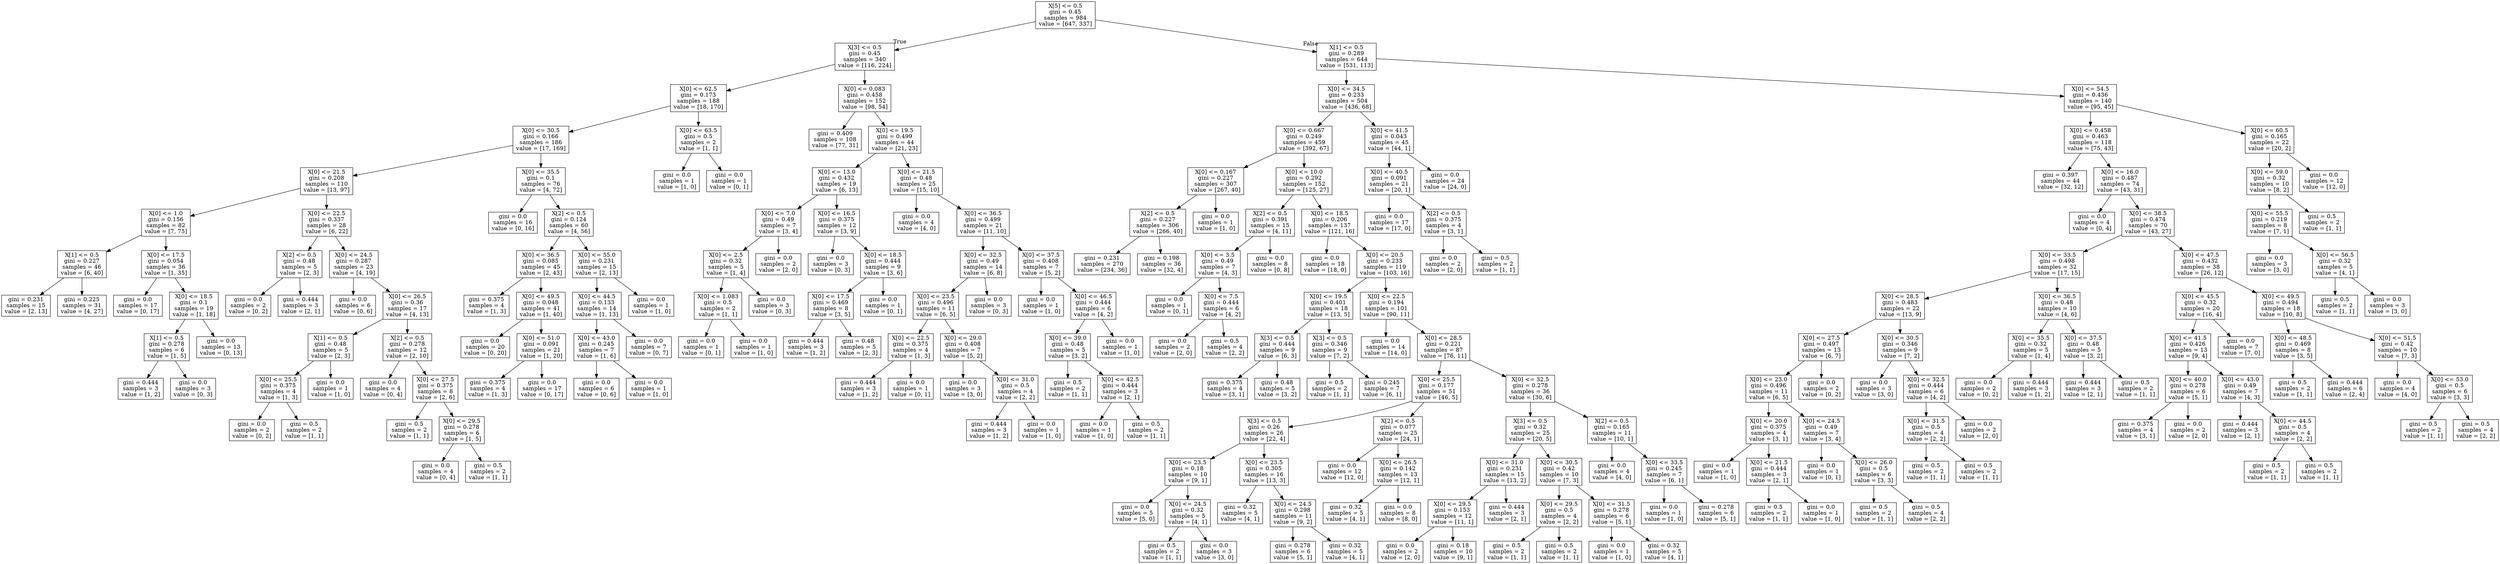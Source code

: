 digraph Tree {
node [shape=box] ;
0 [label="X[5] <= 0.5\ngini = 0.45\nsamples = 984\nvalue = [647, 337]"] ;
1 [label="X[3] <= 0.5\ngini = 0.45\nsamples = 340\nvalue = [116, 224]"] ;
0 -> 1 [labeldistance=2.5, labelangle=45, headlabel="True"] ;
2 [label="X[0] <= 62.5\ngini = 0.173\nsamples = 188\nvalue = [18, 170]"] ;
1 -> 2 ;
3 [label="X[0] <= 30.5\ngini = 0.166\nsamples = 186\nvalue = [17, 169]"] ;
2 -> 3 ;
4 [label="X[0] <= 21.5\ngini = 0.208\nsamples = 110\nvalue = [13, 97]"] ;
3 -> 4 ;
5 [label="X[0] <= 1.0\ngini = 0.156\nsamples = 82\nvalue = [7, 75]"] ;
4 -> 5 ;
6 [label="X[1] <= 0.5\ngini = 0.227\nsamples = 46\nvalue = [6, 40]"] ;
5 -> 6 ;
7 [label="gini = 0.231\nsamples = 15\nvalue = [2, 13]"] ;
6 -> 7 ;
8 [label="gini = 0.225\nsamples = 31\nvalue = [4, 27]"] ;
6 -> 8 ;
9 [label="X[0] <= 17.5\ngini = 0.054\nsamples = 36\nvalue = [1, 35]"] ;
5 -> 9 ;
10 [label="gini = 0.0\nsamples = 17\nvalue = [0, 17]"] ;
9 -> 10 ;
11 [label="X[0] <= 18.5\ngini = 0.1\nsamples = 19\nvalue = [1, 18]"] ;
9 -> 11 ;
12 [label="X[1] <= 0.5\ngini = 0.278\nsamples = 6\nvalue = [1, 5]"] ;
11 -> 12 ;
13 [label="gini = 0.444\nsamples = 3\nvalue = [1, 2]"] ;
12 -> 13 ;
14 [label="gini = 0.0\nsamples = 3\nvalue = [0, 3]"] ;
12 -> 14 ;
15 [label="gini = 0.0\nsamples = 13\nvalue = [0, 13]"] ;
11 -> 15 ;
16 [label="X[0] <= 22.5\ngini = 0.337\nsamples = 28\nvalue = [6, 22]"] ;
4 -> 16 ;
17 [label="X[2] <= 0.5\ngini = 0.48\nsamples = 5\nvalue = [2, 3]"] ;
16 -> 17 ;
18 [label="gini = 0.0\nsamples = 2\nvalue = [0, 2]"] ;
17 -> 18 ;
19 [label="gini = 0.444\nsamples = 3\nvalue = [2, 1]"] ;
17 -> 19 ;
20 [label="X[0] <= 24.5\ngini = 0.287\nsamples = 23\nvalue = [4, 19]"] ;
16 -> 20 ;
21 [label="gini = 0.0\nsamples = 6\nvalue = [0, 6]"] ;
20 -> 21 ;
22 [label="X[0] <= 26.5\ngini = 0.36\nsamples = 17\nvalue = [4, 13]"] ;
20 -> 22 ;
23 [label="X[1] <= 0.5\ngini = 0.48\nsamples = 5\nvalue = [2, 3]"] ;
22 -> 23 ;
24 [label="X[0] <= 25.5\ngini = 0.375\nsamples = 4\nvalue = [1, 3]"] ;
23 -> 24 ;
25 [label="gini = 0.0\nsamples = 2\nvalue = [0, 2]"] ;
24 -> 25 ;
26 [label="gini = 0.5\nsamples = 2\nvalue = [1, 1]"] ;
24 -> 26 ;
27 [label="gini = 0.0\nsamples = 1\nvalue = [1, 0]"] ;
23 -> 27 ;
28 [label="X[2] <= 0.5\ngini = 0.278\nsamples = 12\nvalue = [2, 10]"] ;
22 -> 28 ;
29 [label="gini = 0.0\nsamples = 4\nvalue = [0, 4]"] ;
28 -> 29 ;
30 [label="X[0] <= 27.5\ngini = 0.375\nsamples = 8\nvalue = [2, 6]"] ;
28 -> 30 ;
31 [label="gini = 0.5\nsamples = 2\nvalue = [1, 1]"] ;
30 -> 31 ;
32 [label="X[0] <= 29.5\ngini = 0.278\nsamples = 6\nvalue = [1, 5]"] ;
30 -> 32 ;
33 [label="gini = 0.0\nsamples = 4\nvalue = [0, 4]"] ;
32 -> 33 ;
34 [label="gini = 0.5\nsamples = 2\nvalue = [1, 1]"] ;
32 -> 34 ;
35 [label="X[0] <= 35.5\ngini = 0.1\nsamples = 76\nvalue = [4, 72]"] ;
3 -> 35 ;
36 [label="gini = 0.0\nsamples = 16\nvalue = [0, 16]"] ;
35 -> 36 ;
37 [label="X[2] <= 0.5\ngini = 0.124\nsamples = 60\nvalue = [4, 56]"] ;
35 -> 37 ;
38 [label="X[0] <= 36.5\ngini = 0.085\nsamples = 45\nvalue = [2, 43]"] ;
37 -> 38 ;
39 [label="gini = 0.375\nsamples = 4\nvalue = [1, 3]"] ;
38 -> 39 ;
40 [label="X[0] <= 49.5\ngini = 0.048\nsamples = 41\nvalue = [1, 40]"] ;
38 -> 40 ;
41 [label="gini = 0.0\nsamples = 20\nvalue = [0, 20]"] ;
40 -> 41 ;
42 [label="X[0] <= 51.0\ngini = 0.091\nsamples = 21\nvalue = [1, 20]"] ;
40 -> 42 ;
43 [label="gini = 0.375\nsamples = 4\nvalue = [1, 3]"] ;
42 -> 43 ;
44 [label="gini = 0.0\nsamples = 17\nvalue = [0, 17]"] ;
42 -> 44 ;
45 [label="X[0] <= 55.0\ngini = 0.231\nsamples = 15\nvalue = [2, 13]"] ;
37 -> 45 ;
46 [label="X[0] <= 44.5\ngini = 0.133\nsamples = 14\nvalue = [1, 13]"] ;
45 -> 46 ;
47 [label="X[0] <= 43.0\ngini = 0.245\nsamples = 7\nvalue = [1, 6]"] ;
46 -> 47 ;
48 [label="gini = 0.0\nsamples = 6\nvalue = [0, 6]"] ;
47 -> 48 ;
49 [label="gini = 0.0\nsamples = 1\nvalue = [1, 0]"] ;
47 -> 49 ;
50 [label="gini = 0.0\nsamples = 7\nvalue = [0, 7]"] ;
46 -> 50 ;
51 [label="gini = 0.0\nsamples = 1\nvalue = [1, 0]"] ;
45 -> 51 ;
52 [label="X[0] <= 63.5\ngini = 0.5\nsamples = 2\nvalue = [1, 1]"] ;
2 -> 52 ;
53 [label="gini = 0.0\nsamples = 1\nvalue = [1, 0]"] ;
52 -> 53 ;
54 [label="gini = 0.0\nsamples = 1\nvalue = [0, 1]"] ;
52 -> 54 ;
55 [label="X[0] <= 0.083\ngini = 0.458\nsamples = 152\nvalue = [98, 54]"] ;
1 -> 55 ;
56 [label="gini = 0.409\nsamples = 108\nvalue = [77, 31]"] ;
55 -> 56 ;
57 [label="X[0] <= 19.5\ngini = 0.499\nsamples = 44\nvalue = [21, 23]"] ;
55 -> 57 ;
58 [label="X[0] <= 13.0\ngini = 0.432\nsamples = 19\nvalue = [6, 13]"] ;
57 -> 58 ;
59 [label="X[0] <= 7.0\ngini = 0.49\nsamples = 7\nvalue = [3, 4]"] ;
58 -> 59 ;
60 [label="X[0] <= 2.5\ngini = 0.32\nsamples = 5\nvalue = [1, 4]"] ;
59 -> 60 ;
61 [label="X[0] <= 1.083\ngini = 0.5\nsamples = 2\nvalue = [1, 1]"] ;
60 -> 61 ;
62 [label="gini = 0.0\nsamples = 1\nvalue = [0, 1]"] ;
61 -> 62 ;
63 [label="gini = 0.0\nsamples = 1\nvalue = [1, 0]"] ;
61 -> 63 ;
64 [label="gini = 0.0\nsamples = 3\nvalue = [0, 3]"] ;
60 -> 64 ;
65 [label="gini = 0.0\nsamples = 2\nvalue = [2, 0]"] ;
59 -> 65 ;
66 [label="X[0] <= 16.5\ngini = 0.375\nsamples = 12\nvalue = [3, 9]"] ;
58 -> 66 ;
67 [label="gini = 0.0\nsamples = 3\nvalue = [0, 3]"] ;
66 -> 67 ;
68 [label="X[0] <= 18.5\ngini = 0.444\nsamples = 9\nvalue = [3, 6]"] ;
66 -> 68 ;
69 [label="X[0] <= 17.5\ngini = 0.469\nsamples = 8\nvalue = [3, 5]"] ;
68 -> 69 ;
70 [label="gini = 0.444\nsamples = 3\nvalue = [1, 2]"] ;
69 -> 70 ;
71 [label="gini = 0.48\nsamples = 5\nvalue = [2, 3]"] ;
69 -> 71 ;
72 [label="gini = 0.0\nsamples = 1\nvalue = [0, 1]"] ;
68 -> 72 ;
73 [label="X[0] <= 21.5\ngini = 0.48\nsamples = 25\nvalue = [15, 10]"] ;
57 -> 73 ;
74 [label="gini = 0.0\nsamples = 4\nvalue = [4, 0]"] ;
73 -> 74 ;
75 [label="X[0] <= 36.5\ngini = 0.499\nsamples = 21\nvalue = [11, 10]"] ;
73 -> 75 ;
76 [label="X[0] <= 32.5\ngini = 0.49\nsamples = 14\nvalue = [6, 8]"] ;
75 -> 76 ;
77 [label="X[0] <= 23.5\ngini = 0.496\nsamples = 11\nvalue = [6, 5]"] ;
76 -> 77 ;
78 [label="X[0] <= 22.5\ngini = 0.375\nsamples = 4\nvalue = [1, 3]"] ;
77 -> 78 ;
79 [label="gini = 0.444\nsamples = 3\nvalue = [1, 2]"] ;
78 -> 79 ;
80 [label="gini = 0.0\nsamples = 1\nvalue = [0, 1]"] ;
78 -> 80 ;
81 [label="X[0] <= 29.0\ngini = 0.408\nsamples = 7\nvalue = [5, 2]"] ;
77 -> 81 ;
82 [label="gini = 0.0\nsamples = 3\nvalue = [3, 0]"] ;
81 -> 82 ;
83 [label="X[0] <= 31.0\ngini = 0.5\nsamples = 4\nvalue = [2, 2]"] ;
81 -> 83 ;
84 [label="gini = 0.444\nsamples = 3\nvalue = [1, 2]"] ;
83 -> 84 ;
85 [label="gini = 0.0\nsamples = 1\nvalue = [1, 0]"] ;
83 -> 85 ;
86 [label="gini = 0.0\nsamples = 3\nvalue = [0, 3]"] ;
76 -> 86 ;
87 [label="X[0] <= 37.5\ngini = 0.408\nsamples = 7\nvalue = [5, 2]"] ;
75 -> 87 ;
88 [label="gini = 0.0\nsamples = 1\nvalue = [1, 0]"] ;
87 -> 88 ;
89 [label="X[0] <= 46.5\ngini = 0.444\nsamples = 6\nvalue = [4, 2]"] ;
87 -> 89 ;
90 [label="X[0] <= 39.0\ngini = 0.48\nsamples = 5\nvalue = [3, 2]"] ;
89 -> 90 ;
91 [label="gini = 0.5\nsamples = 2\nvalue = [1, 1]"] ;
90 -> 91 ;
92 [label="X[0] <= 42.5\ngini = 0.444\nsamples = 3\nvalue = [2, 1]"] ;
90 -> 92 ;
93 [label="gini = 0.0\nsamples = 1\nvalue = [1, 0]"] ;
92 -> 93 ;
94 [label="gini = 0.5\nsamples = 2\nvalue = [1, 1]"] ;
92 -> 94 ;
95 [label="gini = 0.0\nsamples = 1\nvalue = [1, 0]"] ;
89 -> 95 ;
96 [label="X[1] <= 0.5\ngini = 0.289\nsamples = 644\nvalue = [531, 113]"] ;
0 -> 96 [labeldistance=2.5, labelangle=-45, headlabel="False"] ;
97 [label="X[0] <= 34.5\ngini = 0.233\nsamples = 504\nvalue = [436, 68]"] ;
96 -> 97 ;
98 [label="X[0] <= 0.667\ngini = 0.249\nsamples = 459\nvalue = [392, 67]"] ;
97 -> 98 ;
99 [label="X[0] <= 0.167\ngini = 0.227\nsamples = 307\nvalue = [267, 40]"] ;
98 -> 99 ;
100 [label="X[2] <= 0.5\ngini = 0.227\nsamples = 306\nvalue = [266, 40]"] ;
99 -> 100 ;
101 [label="gini = 0.231\nsamples = 270\nvalue = [234, 36]"] ;
100 -> 101 ;
102 [label="gini = 0.198\nsamples = 36\nvalue = [32, 4]"] ;
100 -> 102 ;
103 [label="gini = 0.0\nsamples = 1\nvalue = [1, 0]"] ;
99 -> 103 ;
104 [label="X[0] <= 10.0\ngini = 0.292\nsamples = 152\nvalue = [125, 27]"] ;
98 -> 104 ;
105 [label="X[2] <= 0.5\ngini = 0.391\nsamples = 15\nvalue = [4, 11]"] ;
104 -> 105 ;
106 [label="X[0] <= 3.5\ngini = 0.49\nsamples = 7\nvalue = [4, 3]"] ;
105 -> 106 ;
107 [label="gini = 0.0\nsamples = 1\nvalue = [0, 1]"] ;
106 -> 107 ;
108 [label="X[0] <= 7.5\ngini = 0.444\nsamples = 6\nvalue = [4, 2]"] ;
106 -> 108 ;
109 [label="gini = 0.0\nsamples = 2\nvalue = [2, 0]"] ;
108 -> 109 ;
110 [label="gini = 0.5\nsamples = 4\nvalue = [2, 2]"] ;
108 -> 110 ;
111 [label="gini = 0.0\nsamples = 8\nvalue = [0, 8]"] ;
105 -> 111 ;
112 [label="X[0] <= 18.5\ngini = 0.206\nsamples = 137\nvalue = [121, 16]"] ;
104 -> 112 ;
113 [label="gini = 0.0\nsamples = 18\nvalue = [18, 0]"] ;
112 -> 113 ;
114 [label="X[0] <= 20.5\ngini = 0.233\nsamples = 119\nvalue = [103, 16]"] ;
112 -> 114 ;
115 [label="X[0] <= 19.5\ngini = 0.401\nsamples = 18\nvalue = [13, 5]"] ;
114 -> 115 ;
116 [label="X[3] <= 0.5\ngini = 0.444\nsamples = 9\nvalue = [6, 3]"] ;
115 -> 116 ;
117 [label="gini = 0.375\nsamples = 4\nvalue = [3, 1]"] ;
116 -> 117 ;
118 [label="gini = 0.48\nsamples = 5\nvalue = [3, 2]"] ;
116 -> 118 ;
119 [label="X[3] <= 0.5\ngini = 0.346\nsamples = 9\nvalue = [7, 2]"] ;
115 -> 119 ;
120 [label="gini = 0.5\nsamples = 2\nvalue = [1, 1]"] ;
119 -> 120 ;
121 [label="gini = 0.245\nsamples = 7\nvalue = [6, 1]"] ;
119 -> 121 ;
122 [label="X[0] <= 22.5\ngini = 0.194\nsamples = 101\nvalue = [90, 11]"] ;
114 -> 122 ;
123 [label="gini = 0.0\nsamples = 14\nvalue = [14, 0]"] ;
122 -> 123 ;
124 [label="X[0] <= 28.5\ngini = 0.221\nsamples = 87\nvalue = [76, 11]"] ;
122 -> 124 ;
125 [label="X[0] <= 25.5\ngini = 0.177\nsamples = 51\nvalue = [46, 5]"] ;
124 -> 125 ;
126 [label="X[3] <= 0.5\ngini = 0.26\nsamples = 26\nvalue = [22, 4]"] ;
125 -> 126 ;
127 [label="X[0] <= 23.5\ngini = 0.18\nsamples = 10\nvalue = [9, 1]"] ;
126 -> 127 ;
128 [label="gini = 0.0\nsamples = 5\nvalue = [5, 0]"] ;
127 -> 128 ;
129 [label="X[0] <= 24.5\ngini = 0.32\nsamples = 5\nvalue = [4, 1]"] ;
127 -> 129 ;
130 [label="gini = 0.5\nsamples = 2\nvalue = [1, 1]"] ;
129 -> 130 ;
131 [label="gini = 0.0\nsamples = 3\nvalue = [3, 0]"] ;
129 -> 131 ;
132 [label="X[0] <= 23.5\ngini = 0.305\nsamples = 16\nvalue = [13, 3]"] ;
126 -> 132 ;
133 [label="gini = 0.32\nsamples = 5\nvalue = [4, 1]"] ;
132 -> 133 ;
134 [label="X[0] <= 24.5\ngini = 0.298\nsamples = 11\nvalue = [9, 2]"] ;
132 -> 134 ;
135 [label="gini = 0.278\nsamples = 6\nvalue = [5, 1]"] ;
134 -> 135 ;
136 [label="gini = 0.32\nsamples = 5\nvalue = [4, 1]"] ;
134 -> 136 ;
137 [label="X[2] <= 0.5\ngini = 0.077\nsamples = 25\nvalue = [24, 1]"] ;
125 -> 137 ;
138 [label="gini = 0.0\nsamples = 12\nvalue = [12, 0]"] ;
137 -> 138 ;
139 [label="X[0] <= 26.5\ngini = 0.142\nsamples = 13\nvalue = [12, 1]"] ;
137 -> 139 ;
140 [label="gini = 0.32\nsamples = 5\nvalue = [4, 1]"] ;
139 -> 140 ;
141 [label="gini = 0.0\nsamples = 8\nvalue = [8, 0]"] ;
139 -> 141 ;
142 [label="X[0] <= 32.5\ngini = 0.278\nsamples = 36\nvalue = [30, 6]"] ;
124 -> 142 ;
143 [label="X[3] <= 0.5\ngini = 0.32\nsamples = 25\nvalue = [20, 5]"] ;
142 -> 143 ;
144 [label="X[0] <= 31.0\ngini = 0.231\nsamples = 15\nvalue = [13, 2]"] ;
143 -> 144 ;
145 [label="X[0] <= 29.5\ngini = 0.153\nsamples = 12\nvalue = [11, 1]"] ;
144 -> 145 ;
146 [label="gini = 0.0\nsamples = 2\nvalue = [2, 0]"] ;
145 -> 146 ;
147 [label="gini = 0.18\nsamples = 10\nvalue = [9, 1]"] ;
145 -> 147 ;
148 [label="gini = 0.444\nsamples = 3\nvalue = [2, 1]"] ;
144 -> 148 ;
149 [label="X[0] <= 30.5\ngini = 0.42\nsamples = 10\nvalue = [7, 3]"] ;
143 -> 149 ;
150 [label="X[0] <= 29.5\ngini = 0.5\nsamples = 4\nvalue = [2, 2]"] ;
149 -> 150 ;
151 [label="gini = 0.5\nsamples = 2\nvalue = [1, 1]"] ;
150 -> 151 ;
152 [label="gini = 0.5\nsamples = 2\nvalue = [1, 1]"] ;
150 -> 152 ;
153 [label="X[0] <= 31.5\ngini = 0.278\nsamples = 6\nvalue = [5, 1]"] ;
149 -> 153 ;
154 [label="gini = 0.0\nsamples = 1\nvalue = [1, 0]"] ;
153 -> 154 ;
155 [label="gini = 0.32\nsamples = 5\nvalue = [4, 1]"] ;
153 -> 155 ;
156 [label="X[2] <= 0.5\ngini = 0.165\nsamples = 11\nvalue = [10, 1]"] ;
142 -> 156 ;
157 [label="gini = 0.0\nsamples = 4\nvalue = [4, 0]"] ;
156 -> 157 ;
158 [label="X[0] <= 33.5\ngini = 0.245\nsamples = 7\nvalue = [6, 1]"] ;
156 -> 158 ;
159 [label="gini = 0.0\nsamples = 1\nvalue = [1, 0]"] ;
158 -> 159 ;
160 [label="gini = 0.278\nsamples = 6\nvalue = [5, 1]"] ;
158 -> 160 ;
161 [label="X[0] <= 41.5\ngini = 0.043\nsamples = 45\nvalue = [44, 1]"] ;
97 -> 161 ;
162 [label="X[0] <= 40.5\ngini = 0.091\nsamples = 21\nvalue = [20, 1]"] ;
161 -> 162 ;
163 [label="gini = 0.0\nsamples = 17\nvalue = [17, 0]"] ;
162 -> 163 ;
164 [label="X[2] <= 0.5\ngini = 0.375\nsamples = 4\nvalue = [3, 1]"] ;
162 -> 164 ;
165 [label="gini = 0.0\nsamples = 2\nvalue = [2, 0]"] ;
164 -> 165 ;
166 [label="gini = 0.5\nsamples = 2\nvalue = [1, 1]"] ;
164 -> 166 ;
167 [label="gini = 0.0\nsamples = 24\nvalue = [24, 0]"] ;
161 -> 167 ;
168 [label="X[0] <= 54.5\ngini = 0.436\nsamples = 140\nvalue = [95, 45]"] ;
96 -> 168 ;
169 [label="X[0] <= 0.458\ngini = 0.463\nsamples = 118\nvalue = [75, 43]"] ;
168 -> 169 ;
170 [label="gini = 0.397\nsamples = 44\nvalue = [32, 12]"] ;
169 -> 170 ;
171 [label="X[0] <= 16.0\ngini = 0.487\nsamples = 74\nvalue = [43, 31]"] ;
169 -> 171 ;
172 [label="gini = 0.0\nsamples = 4\nvalue = [0, 4]"] ;
171 -> 172 ;
173 [label="X[0] <= 38.5\ngini = 0.474\nsamples = 70\nvalue = [43, 27]"] ;
171 -> 173 ;
174 [label="X[0] <= 33.5\ngini = 0.498\nsamples = 32\nvalue = [17, 15]"] ;
173 -> 174 ;
175 [label="X[0] <= 28.5\ngini = 0.483\nsamples = 22\nvalue = [13, 9]"] ;
174 -> 175 ;
176 [label="X[0] <= 27.5\ngini = 0.497\nsamples = 13\nvalue = [6, 7]"] ;
175 -> 176 ;
177 [label="X[0] <= 23.0\ngini = 0.496\nsamples = 11\nvalue = [6, 5]"] ;
176 -> 177 ;
178 [label="X[0] <= 20.0\ngini = 0.375\nsamples = 4\nvalue = [3, 1]"] ;
177 -> 178 ;
179 [label="gini = 0.0\nsamples = 1\nvalue = [1, 0]"] ;
178 -> 179 ;
180 [label="X[0] <= 21.5\ngini = 0.444\nsamples = 3\nvalue = [2, 1]"] ;
178 -> 180 ;
181 [label="gini = 0.5\nsamples = 2\nvalue = [1, 1]"] ;
180 -> 181 ;
182 [label="gini = 0.0\nsamples = 1\nvalue = [1, 0]"] ;
180 -> 182 ;
183 [label="X[0] <= 24.5\ngini = 0.49\nsamples = 7\nvalue = [3, 4]"] ;
177 -> 183 ;
184 [label="gini = 0.0\nsamples = 1\nvalue = [0, 1]"] ;
183 -> 184 ;
185 [label="X[0] <= 26.0\ngini = 0.5\nsamples = 6\nvalue = [3, 3]"] ;
183 -> 185 ;
186 [label="gini = 0.5\nsamples = 2\nvalue = [1, 1]"] ;
185 -> 186 ;
187 [label="gini = 0.5\nsamples = 4\nvalue = [2, 2]"] ;
185 -> 187 ;
188 [label="gini = 0.0\nsamples = 2\nvalue = [0, 2]"] ;
176 -> 188 ;
189 [label="X[0] <= 30.5\ngini = 0.346\nsamples = 9\nvalue = [7, 2]"] ;
175 -> 189 ;
190 [label="gini = 0.0\nsamples = 3\nvalue = [3, 0]"] ;
189 -> 190 ;
191 [label="X[0] <= 32.5\ngini = 0.444\nsamples = 6\nvalue = [4, 2]"] ;
189 -> 191 ;
192 [label="X[0] <= 31.5\ngini = 0.5\nsamples = 4\nvalue = [2, 2]"] ;
191 -> 192 ;
193 [label="gini = 0.5\nsamples = 2\nvalue = [1, 1]"] ;
192 -> 193 ;
194 [label="gini = 0.5\nsamples = 2\nvalue = [1, 1]"] ;
192 -> 194 ;
195 [label="gini = 0.0\nsamples = 2\nvalue = [2, 0]"] ;
191 -> 195 ;
196 [label="X[0] <= 36.5\ngini = 0.48\nsamples = 10\nvalue = [4, 6]"] ;
174 -> 196 ;
197 [label="X[0] <= 35.5\ngini = 0.32\nsamples = 5\nvalue = [1, 4]"] ;
196 -> 197 ;
198 [label="gini = 0.0\nsamples = 2\nvalue = [0, 2]"] ;
197 -> 198 ;
199 [label="gini = 0.444\nsamples = 3\nvalue = [1, 2]"] ;
197 -> 199 ;
200 [label="X[0] <= 37.5\ngini = 0.48\nsamples = 5\nvalue = [3, 2]"] ;
196 -> 200 ;
201 [label="gini = 0.444\nsamples = 3\nvalue = [2, 1]"] ;
200 -> 201 ;
202 [label="gini = 0.5\nsamples = 2\nvalue = [1, 1]"] ;
200 -> 202 ;
203 [label="X[0] <= 47.5\ngini = 0.432\nsamples = 38\nvalue = [26, 12]"] ;
173 -> 203 ;
204 [label="X[0] <= 45.5\ngini = 0.32\nsamples = 20\nvalue = [16, 4]"] ;
203 -> 204 ;
205 [label="X[0] <= 41.5\ngini = 0.426\nsamples = 13\nvalue = [9, 4]"] ;
204 -> 205 ;
206 [label="X[0] <= 40.0\ngini = 0.278\nsamples = 6\nvalue = [5, 1]"] ;
205 -> 206 ;
207 [label="gini = 0.375\nsamples = 4\nvalue = [3, 1]"] ;
206 -> 207 ;
208 [label="gini = 0.0\nsamples = 2\nvalue = [2, 0]"] ;
206 -> 208 ;
209 [label="X[0] <= 43.0\ngini = 0.49\nsamples = 7\nvalue = [4, 3]"] ;
205 -> 209 ;
210 [label="gini = 0.444\nsamples = 3\nvalue = [2, 1]"] ;
209 -> 210 ;
211 [label="X[0] <= 44.5\ngini = 0.5\nsamples = 4\nvalue = [2, 2]"] ;
209 -> 211 ;
212 [label="gini = 0.5\nsamples = 2\nvalue = [1, 1]"] ;
211 -> 212 ;
213 [label="gini = 0.5\nsamples = 2\nvalue = [1, 1]"] ;
211 -> 213 ;
214 [label="gini = 0.0\nsamples = 7\nvalue = [7, 0]"] ;
204 -> 214 ;
215 [label="X[0] <= 49.5\ngini = 0.494\nsamples = 18\nvalue = [10, 8]"] ;
203 -> 215 ;
216 [label="X[0] <= 48.5\ngini = 0.469\nsamples = 8\nvalue = [3, 5]"] ;
215 -> 216 ;
217 [label="gini = 0.5\nsamples = 2\nvalue = [1, 1]"] ;
216 -> 217 ;
218 [label="gini = 0.444\nsamples = 6\nvalue = [2, 4]"] ;
216 -> 218 ;
219 [label="X[0] <= 51.5\ngini = 0.42\nsamples = 10\nvalue = [7, 3]"] ;
215 -> 219 ;
220 [label="gini = 0.0\nsamples = 4\nvalue = [4, 0]"] ;
219 -> 220 ;
221 [label="X[0] <= 53.0\ngini = 0.5\nsamples = 6\nvalue = [3, 3]"] ;
219 -> 221 ;
222 [label="gini = 0.5\nsamples = 2\nvalue = [1, 1]"] ;
221 -> 222 ;
223 [label="gini = 0.5\nsamples = 4\nvalue = [2, 2]"] ;
221 -> 223 ;
224 [label="X[0] <= 60.5\ngini = 0.165\nsamples = 22\nvalue = [20, 2]"] ;
168 -> 224 ;
225 [label="X[0] <= 59.0\ngini = 0.32\nsamples = 10\nvalue = [8, 2]"] ;
224 -> 225 ;
226 [label="X[0] <= 55.5\ngini = 0.219\nsamples = 8\nvalue = [7, 1]"] ;
225 -> 226 ;
227 [label="gini = 0.0\nsamples = 3\nvalue = [3, 0]"] ;
226 -> 227 ;
228 [label="X[0] <= 56.5\ngini = 0.32\nsamples = 5\nvalue = [4, 1]"] ;
226 -> 228 ;
229 [label="gini = 0.5\nsamples = 2\nvalue = [1, 1]"] ;
228 -> 229 ;
230 [label="gini = 0.0\nsamples = 3\nvalue = [3, 0]"] ;
228 -> 230 ;
231 [label="gini = 0.5\nsamples = 2\nvalue = [1, 1]"] ;
225 -> 231 ;
232 [label="gini = 0.0\nsamples = 12\nvalue = [12, 0]"] ;
224 -> 232 ;
}